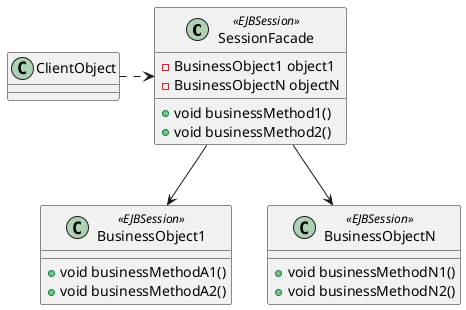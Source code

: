 @startuml 

skinparam DefaultFontName PingFangSC-Regular

class SessionFacade <<EJBSession>> {
    - BusinessObject1 object1
    - BusinessObjectN objectN
    + void businessMethod1()
    + void businessMethod2()
}
class BusinessObject1 <<EJBSession>> {
    + void businessMethodA1()
    + void businessMethodA2()
}
class BusinessObjectN <<EJBSession>> {
    + void businessMethodN1()
    + void businessMethodN2()
}

ClientObject .> SessionFacade
SessionFacade --> BusinessObject1
SessionFacade --> BusinessObjectN

@enduml
